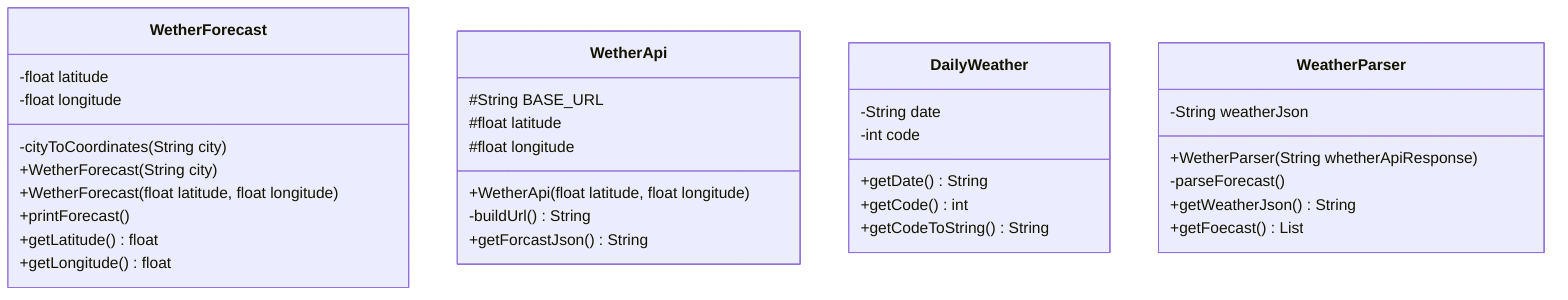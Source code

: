 classDiagram
    class WetherForecast {
        -float latitude
        -float longitude
        -cityToCoordinates(String city)
        +WetherForecast(String city)
        +WetherForecast(float latitude, float longitude)
        +printForecast()
        +getLatitude() float
        +getLongitude() float
    }

    class WetherApi {
        #String BASE_URL
        #float latitude
        #float longitude
        +WetherApi(float latitude, float longitude)
        -buildUrl() String
        +getForcastJson() String
    }

    class DailyWeather {
        -String date
        -int code
        +getDate() String
        +getCode() int
        +getCodeToString() String
    }

    class WeatherParser {
        -String weatherJson
        +WetherParser(String whetherApiResponse)
        -parseForecast()
        +getWeatherJson() String
        +getFoecast() List<DailyWeather>
    }